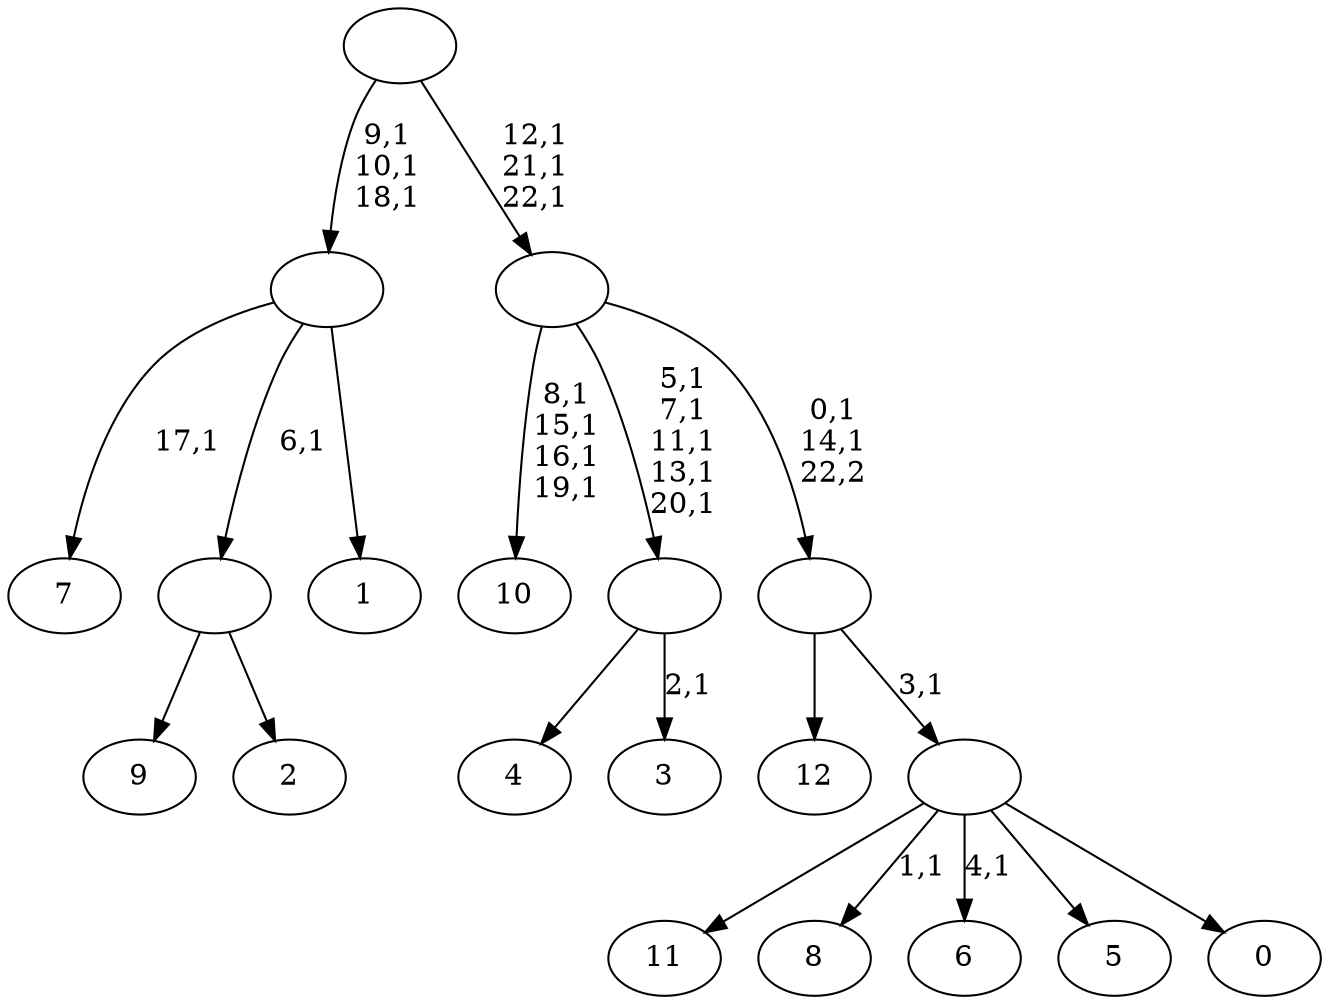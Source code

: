 digraph T {
	36 [label="12"]
	35 [label="11"]
	34 [label="10"]
	29 [label="9"]
	28 [label="8"]
	26 [label="7"]
	24 [label="6"]
	22 [label="5"]
	21 [label="4"]
	20 [label="3"]
	18 [label=""]
	13 [label="2"]
	12 [label=""]
	11 [label="1"]
	10 [label=""]
	7 [label="0"]
	6 [label=""]
	5 [label=""]
	3 [label=""]
	0 [label=""]
	18 -> 20 [label="2,1"]
	18 -> 21 [label=""]
	12 -> 29 [label=""]
	12 -> 13 [label=""]
	10 -> 26 [label="17,1"]
	10 -> 12 [label="6,1"]
	10 -> 11 [label=""]
	6 -> 24 [label="4,1"]
	6 -> 28 [label="1,1"]
	6 -> 35 [label=""]
	6 -> 22 [label=""]
	6 -> 7 [label=""]
	5 -> 36 [label=""]
	5 -> 6 [label="3,1"]
	3 -> 5 [label="0,1\n14,1\n22,2"]
	3 -> 18 [label="5,1\n7,1\n11,1\n13,1\n20,1"]
	3 -> 34 [label="8,1\n15,1\n16,1\n19,1"]
	0 -> 3 [label="12,1\n21,1\n22,1"]
	0 -> 10 [label="9,1\n10,1\n18,1"]
}
